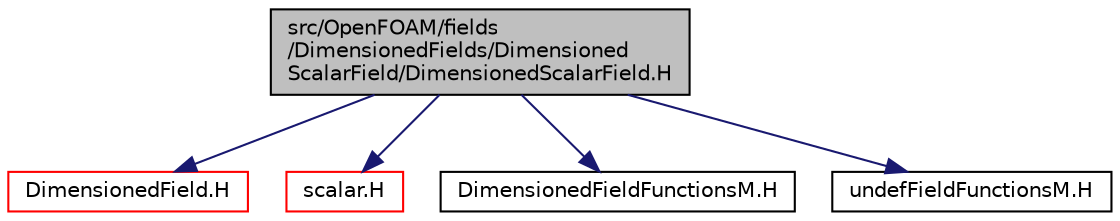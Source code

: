 digraph "src/OpenFOAM/fields/DimensionedFields/DimensionedScalarField/DimensionedScalarField.H"
{
  bgcolor="transparent";
  edge [fontname="Helvetica",fontsize="10",labelfontname="Helvetica",labelfontsize="10"];
  node [fontname="Helvetica",fontsize="10",shape=record];
  Node0 [label="src/OpenFOAM/fields\l/DimensionedFields/Dimensioned\lScalarField/DimensionedScalarField.H",height=0.2,width=0.4,color="black", fillcolor="grey75", style="filled", fontcolor="black"];
  Node0 -> Node1 [color="midnightblue",fontsize="10",style="solid",fontname="Helvetica"];
  Node1 [label="DimensionedField.H",height=0.2,width=0.4,color="red",URL="$a10124.html"];
  Node0 -> Node38 [color="midnightblue",fontsize="10",style="solid",fontname="Helvetica"];
  Node38 [label="scalar.H",height=0.2,width=0.4,color="red",URL="$a13334.html"];
  Node0 -> Node133 [color="midnightblue",fontsize="10",style="solid",fontname="Helvetica"];
  Node133 [label="DimensionedFieldFunctionsM.H",height=0.2,width=0.4,color="black",URL="$a10136.html"];
  Node0 -> Node102 [color="midnightblue",fontsize="10",style="solid",fontname="Helvetica"];
  Node102 [label="undefFieldFunctionsM.H",height=0.2,width=0.4,color="black",URL="$a10319.html"];
}
